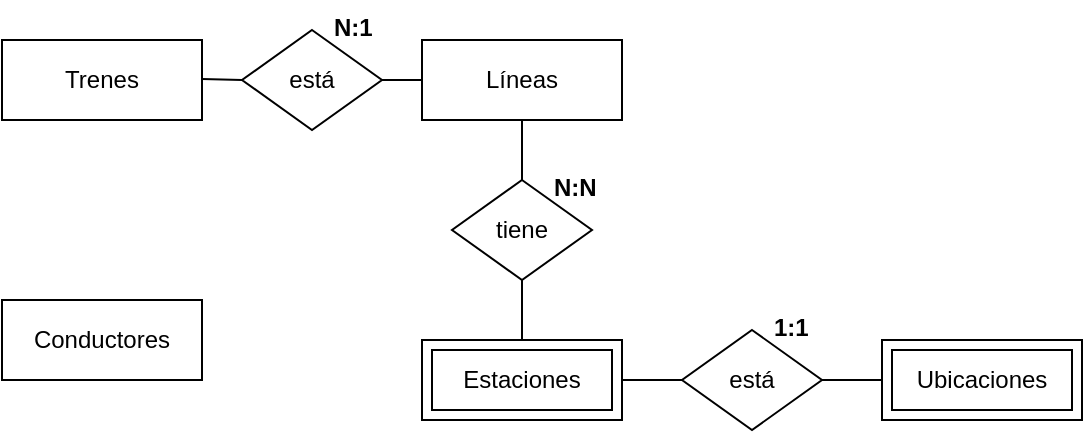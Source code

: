 <mxfile version="20.5.1" type="github">
  <diagram id="5lohvM-z_Co4XCW0OpP_" name="Página-1">
    <mxGraphModel dx="976" dy="587" grid="1" gridSize="10" guides="1" tooltips="1" connect="1" arrows="1" fold="1" page="1" pageScale="1" pageWidth="827" pageHeight="1169" math="0" shadow="0">
      <root>
        <mxCell id="0" />
        <mxCell id="1" parent="0" />
        <mxCell id="WgYAtT2_XM5ORelI5UAL-1" value="Trenes" style="whiteSpace=wrap;html=1;align=center;" vertex="1" parent="1">
          <mxGeometry x="220" y="90" width="100" height="40" as="geometry" />
        </mxCell>
        <mxCell id="WgYAtT2_XM5ORelI5UAL-2" value="Líneas" style="whiteSpace=wrap;html=1;align=center;" vertex="1" parent="1">
          <mxGeometry x="430" y="90" width="100" height="40" as="geometry" />
        </mxCell>
        <mxCell id="WgYAtT2_XM5ORelI5UAL-3" value="Estaciones" style="shape=ext;margin=3;double=1;whiteSpace=wrap;html=1;align=center;" vertex="1" parent="1">
          <mxGeometry x="430" y="240" width="100" height="40" as="geometry" />
        </mxCell>
        <mxCell id="WgYAtT2_XM5ORelI5UAL-4" value="Ubicaciones" style="shape=ext;margin=3;double=1;whiteSpace=wrap;html=1;align=center;" vertex="1" parent="1">
          <mxGeometry x="660" y="240" width="100" height="40" as="geometry" />
        </mxCell>
        <mxCell id="WgYAtT2_XM5ORelI5UAL-8" value="" style="endArrow=none;html=1;rounded=0;entryX=0;entryY=0.5;entryDx=0;entryDy=0;startArrow=none;" edge="1" parent="1" source="WgYAtT2_XM5ORelI5UAL-14" target="WgYAtT2_XM5ORelI5UAL-2">
          <mxGeometry relative="1" as="geometry">
            <mxPoint x="320" y="109.5" as="sourcePoint" />
            <mxPoint x="420" y="110" as="targetPoint" />
          </mxGeometry>
        </mxCell>
        <mxCell id="WgYAtT2_XM5ORelI5UAL-10" value="" style="endArrow=none;html=1;rounded=0;" edge="1" parent="1">
          <mxGeometry relative="1" as="geometry">
            <mxPoint x="530" y="260" as="sourcePoint" />
            <mxPoint x="660" y="260" as="targetPoint" />
          </mxGeometry>
        </mxCell>
        <mxCell id="WgYAtT2_XM5ORelI5UAL-11" value="" style="endArrow=none;html=1;rounded=0;exitX=0.5;exitY=0;exitDx=0;exitDy=0;entryX=0.5;entryY=1;entryDx=0;entryDy=0;" edge="1" parent="1" source="WgYAtT2_XM5ORelI5UAL-3" target="WgYAtT2_XM5ORelI5UAL-2">
          <mxGeometry relative="1" as="geometry">
            <mxPoint x="450" y="170" as="sourcePoint" />
            <mxPoint x="610" y="170" as="targetPoint" />
          </mxGeometry>
        </mxCell>
        <mxCell id="WgYAtT2_XM5ORelI5UAL-12" value="Conductores" style="whiteSpace=wrap;html=1;align=center;" vertex="1" parent="1">
          <mxGeometry x="220" y="220" width="100" height="40" as="geometry" />
        </mxCell>
        <mxCell id="WgYAtT2_XM5ORelI5UAL-13" value="está" style="shape=rhombus;perimeter=rhombusPerimeter;whiteSpace=wrap;html=1;align=center;" vertex="1" parent="1">
          <mxGeometry x="560" y="235" width="70" height="50" as="geometry" />
        </mxCell>
        <mxCell id="WgYAtT2_XM5ORelI5UAL-14" value="está" style="shape=rhombus;perimeter=rhombusPerimeter;whiteSpace=wrap;html=1;align=center;" vertex="1" parent="1">
          <mxGeometry x="340" y="85" width="70" height="50" as="geometry" />
        </mxCell>
        <mxCell id="WgYAtT2_XM5ORelI5UAL-15" value="" style="endArrow=none;html=1;rounded=0;entryX=0;entryY=0.5;entryDx=0;entryDy=0;" edge="1" parent="1" target="WgYAtT2_XM5ORelI5UAL-14">
          <mxGeometry relative="1" as="geometry">
            <mxPoint x="320" y="109.5" as="sourcePoint" />
            <mxPoint x="430" y="110" as="targetPoint" />
          </mxGeometry>
        </mxCell>
        <mxCell id="WgYAtT2_XM5ORelI5UAL-16" value="tiene" style="shape=rhombus;perimeter=rhombusPerimeter;whiteSpace=wrap;html=1;align=center;" vertex="1" parent="1">
          <mxGeometry x="445" y="160" width="70" height="50" as="geometry" />
        </mxCell>
        <mxCell id="WgYAtT2_XM5ORelI5UAL-17" value="N:1" style="text;strokeColor=none;fillColor=none;spacingLeft=4;spacingRight=4;overflow=hidden;rotatable=0;points=[[0,0.5],[1,0.5]];portConstraint=eastwest;fontSize=12;fontStyle=1" vertex="1" parent="1">
          <mxGeometry x="380" y="70" width="40" height="30" as="geometry" />
        </mxCell>
        <mxCell id="WgYAtT2_XM5ORelI5UAL-18" value="1:1" style="text;strokeColor=none;fillColor=none;spacingLeft=4;spacingRight=4;overflow=hidden;rotatable=0;points=[[0,0.5],[1,0.5]];portConstraint=eastwest;fontSize=12;fontStyle=1" vertex="1" parent="1">
          <mxGeometry x="600" y="220" width="40" height="30" as="geometry" />
        </mxCell>
        <mxCell id="WgYAtT2_XM5ORelI5UAL-19" value="N:N" style="text;strokeColor=none;fillColor=none;spacingLeft=4;spacingRight=4;overflow=hidden;rotatable=0;points=[[0,0.5],[1,0.5]];portConstraint=eastwest;fontSize=12;fontStyle=1" vertex="1" parent="1">
          <mxGeometry x="490" y="150" width="40" height="30" as="geometry" />
        </mxCell>
      </root>
    </mxGraphModel>
  </diagram>
</mxfile>
